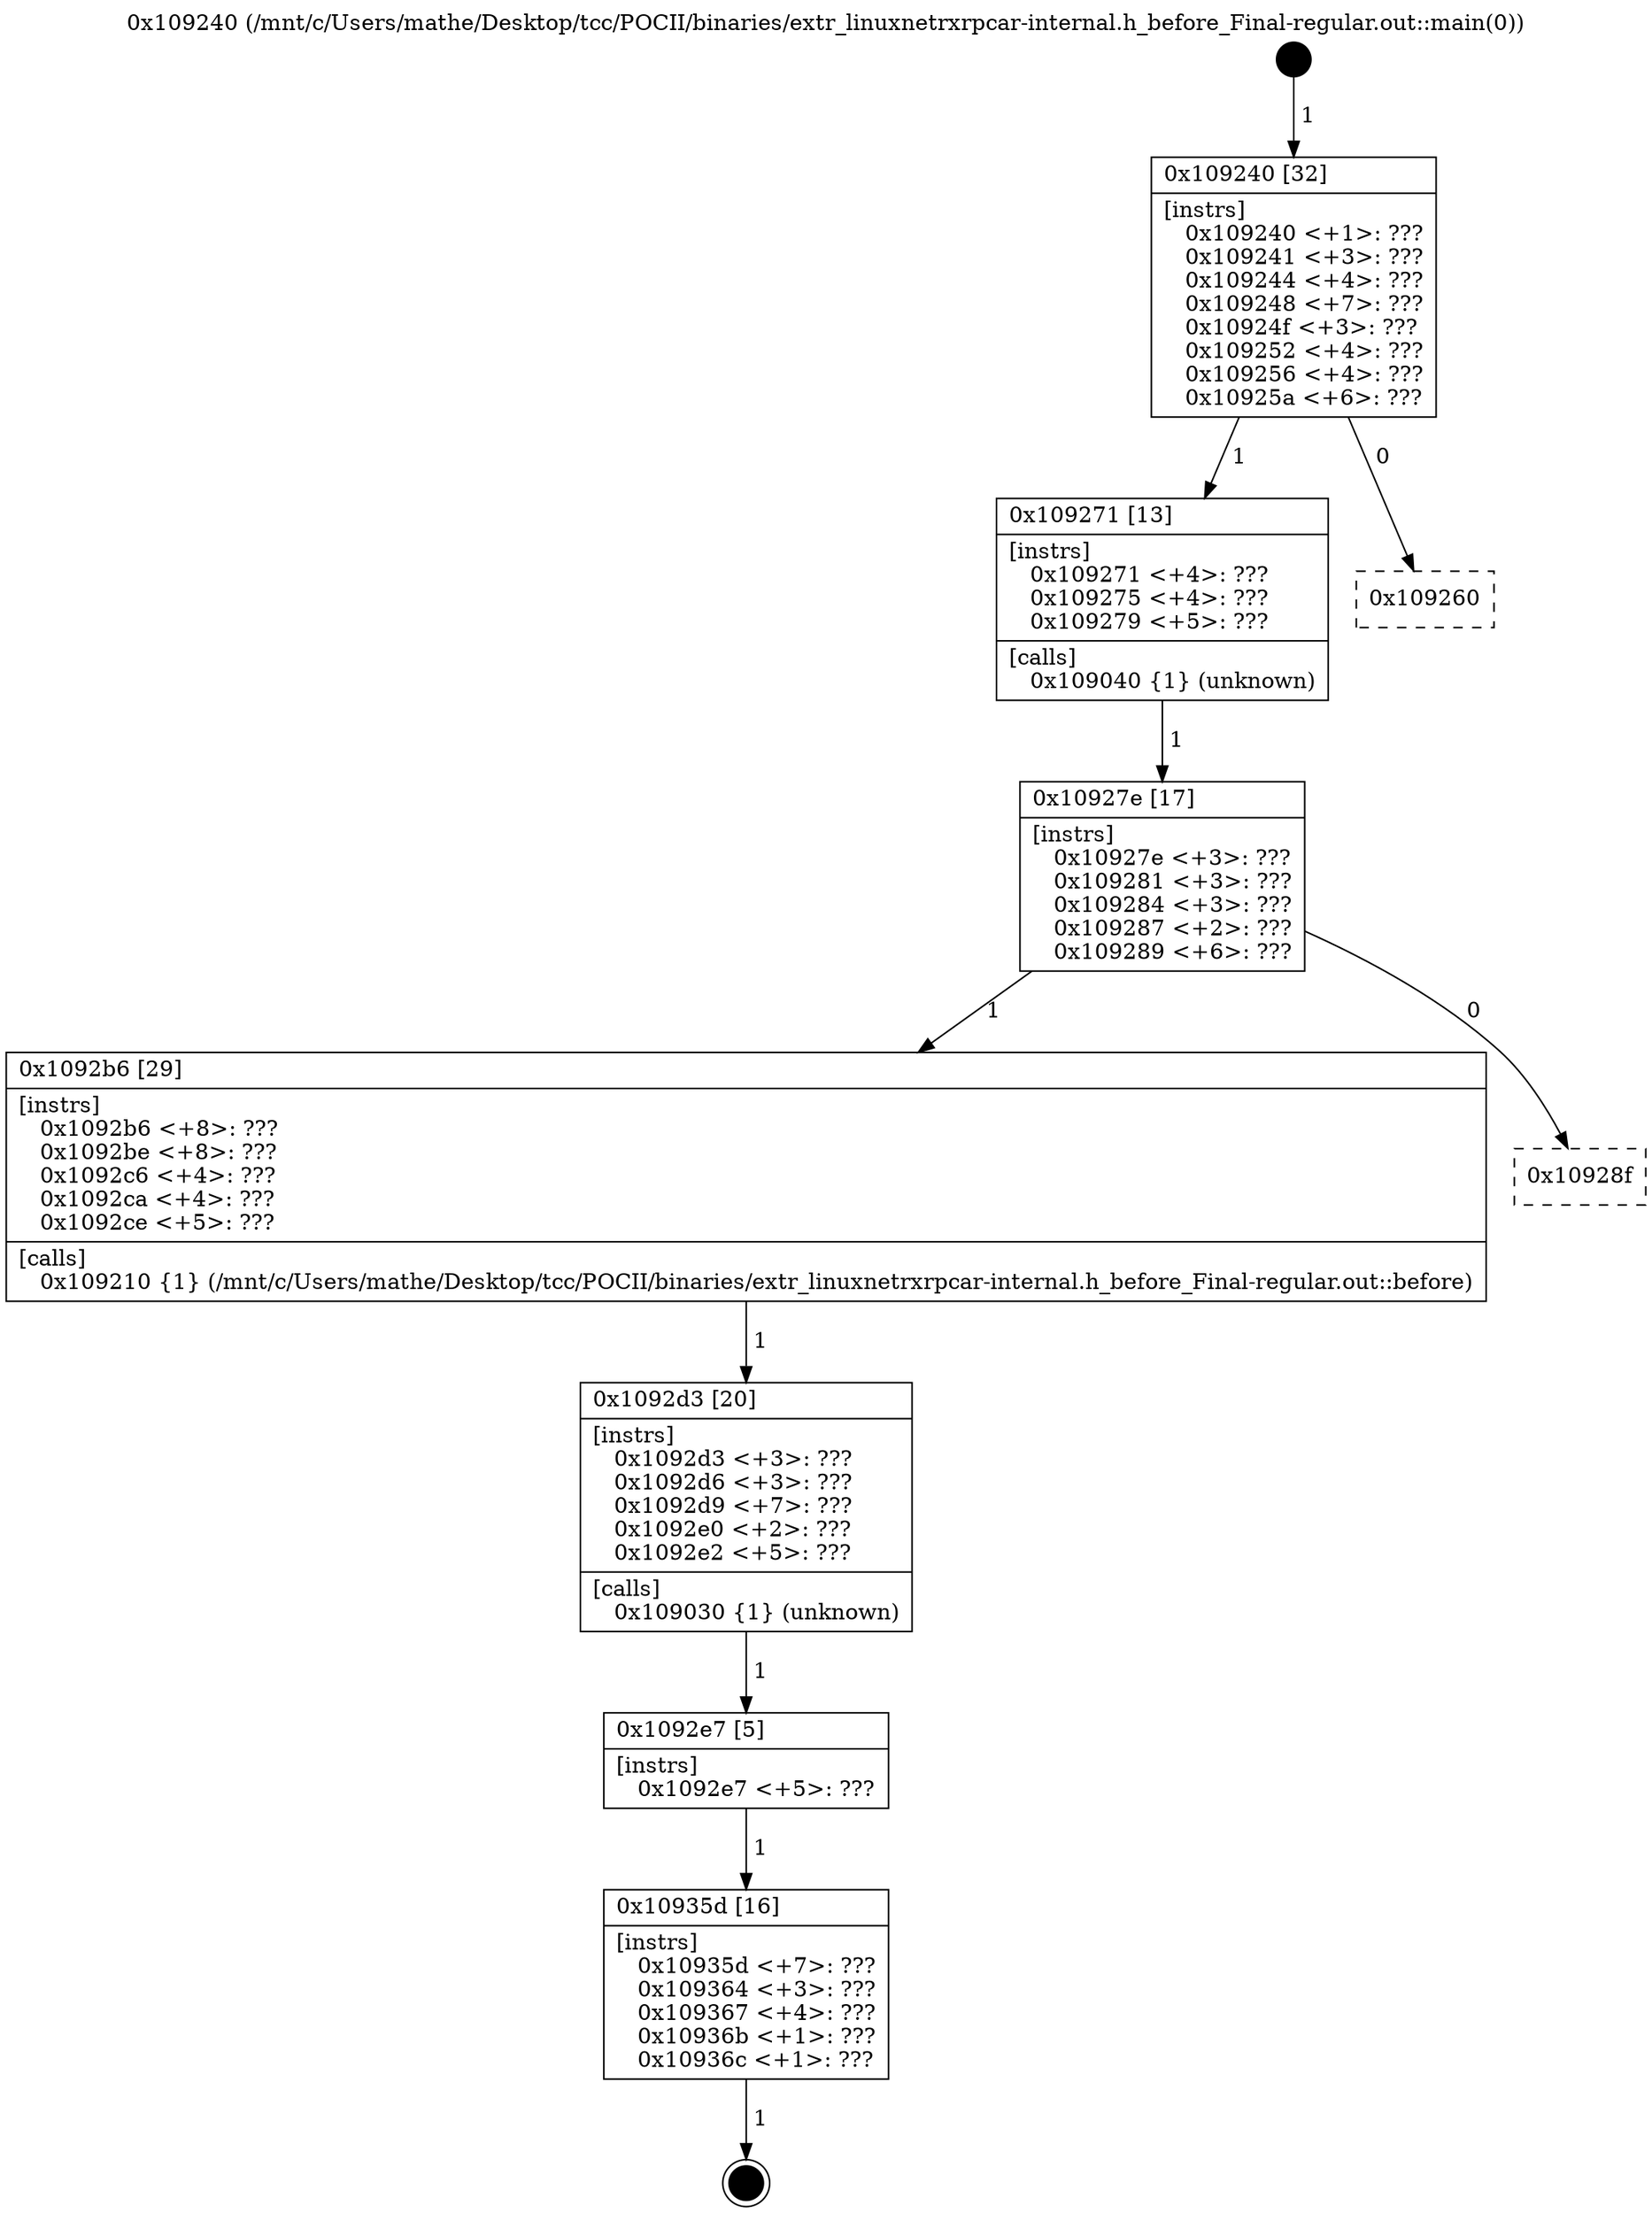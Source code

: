 digraph "0x109240" {
  label = "0x109240 (/mnt/c/Users/mathe/Desktop/tcc/POCII/binaries/extr_linuxnetrxrpcar-internal.h_before_Final-regular.out::main(0))"
  labelloc = "t"
  node[shape=record]

  Entry [label="",width=0.3,height=0.3,shape=circle,fillcolor=black,style=filled]
  "0x109240" [label="{
     0x109240 [32]\l
     | [instrs]\l
     &nbsp;&nbsp;0x109240 \<+1\>: ???\l
     &nbsp;&nbsp;0x109241 \<+3\>: ???\l
     &nbsp;&nbsp;0x109244 \<+4\>: ???\l
     &nbsp;&nbsp;0x109248 \<+7\>: ???\l
     &nbsp;&nbsp;0x10924f \<+3\>: ???\l
     &nbsp;&nbsp;0x109252 \<+4\>: ???\l
     &nbsp;&nbsp;0x109256 \<+4\>: ???\l
     &nbsp;&nbsp;0x10925a \<+6\>: ???\l
  }"]
  "0x109271" [label="{
     0x109271 [13]\l
     | [instrs]\l
     &nbsp;&nbsp;0x109271 \<+4\>: ???\l
     &nbsp;&nbsp;0x109275 \<+4\>: ???\l
     &nbsp;&nbsp;0x109279 \<+5\>: ???\l
     | [calls]\l
     &nbsp;&nbsp;0x109040 \{1\} (unknown)\l
  }"]
  "0x109260" [label="{
     0x109260\l
  }", style=dashed]
  "0x10927e" [label="{
     0x10927e [17]\l
     | [instrs]\l
     &nbsp;&nbsp;0x10927e \<+3\>: ???\l
     &nbsp;&nbsp;0x109281 \<+3\>: ???\l
     &nbsp;&nbsp;0x109284 \<+3\>: ???\l
     &nbsp;&nbsp;0x109287 \<+2\>: ???\l
     &nbsp;&nbsp;0x109289 \<+6\>: ???\l
  }"]
  "0x1092b6" [label="{
     0x1092b6 [29]\l
     | [instrs]\l
     &nbsp;&nbsp;0x1092b6 \<+8\>: ???\l
     &nbsp;&nbsp;0x1092be \<+8\>: ???\l
     &nbsp;&nbsp;0x1092c6 \<+4\>: ???\l
     &nbsp;&nbsp;0x1092ca \<+4\>: ???\l
     &nbsp;&nbsp;0x1092ce \<+5\>: ???\l
     | [calls]\l
     &nbsp;&nbsp;0x109210 \{1\} (/mnt/c/Users/mathe/Desktop/tcc/POCII/binaries/extr_linuxnetrxrpcar-internal.h_before_Final-regular.out::before)\l
  }"]
  "0x10928f" [label="{
     0x10928f\l
  }", style=dashed]
  "0x1092d3" [label="{
     0x1092d3 [20]\l
     | [instrs]\l
     &nbsp;&nbsp;0x1092d3 \<+3\>: ???\l
     &nbsp;&nbsp;0x1092d6 \<+3\>: ???\l
     &nbsp;&nbsp;0x1092d9 \<+7\>: ???\l
     &nbsp;&nbsp;0x1092e0 \<+2\>: ???\l
     &nbsp;&nbsp;0x1092e2 \<+5\>: ???\l
     | [calls]\l
     &nbsp;&nbsp;0x109030 \{1\} (unknown)\l
  }"]
  "0x1092e7" [label="{
     0x1092e7 [5]\l
     | [instrs]\l
     &nbsp;&nbsp;0x1092e7 \<+5\>: ???\l
  }"]
  "0x10935d" [label="{
     0x10935d [16]\l
     | [instrs]\l
     &nbsp;&nbsp;0x10935d \<+7\>: ???\l
     &nbsp;&nbsp;0x109364 \<+3\>: ???\l
     &nbsp;&nbsp;0x109367 \<+4\>: ???\l
     &nbsp;&nbsp;0x10936b \<+1\>: ???\l
     &nbsp;&nbsp;0x10936c \<+1\>: ???\l
  }"]
  Exit [label="",width=0.3,height=0.3,shape=circle,fillcolor=black,style=filled,peripheries=2]
  Entry -> "0x109240" [label=" 1"]
  "0x109240" -> "0x109271" [label=" 1"]
  "0x109240" -> "0x109260" [label=" 0"]
  "0x109271" -> "0x10927e" [label=" 1"]
  "0x10927e" -> "0x1092b6" [label=" 1"]
  "0x10927e" -> "0x10928f" [label=" 0"]
  "0x1092b6" -> "0x1092d3" [label=" 1"]
  "0x1092d3" -> "0x1092e7" [label=" 1"]
  "0x1092e7" -> "0x10935d" [label=" 1"]
  "0x10935d" -> Exit [label=" 1"]
}
